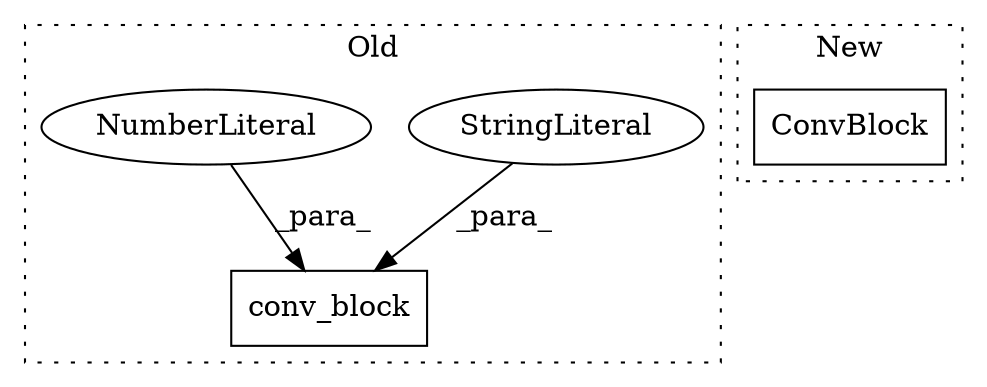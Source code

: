 digraph G {
subgraph cluster0 {
1 [label="conv_block" a="32" s="5780,5832" l="11,1" shape="box"];
3 [label="StringLiteral" a="45" s="5807" l="6" shape="ellipse"];
4 [label="NumberLiteral" a="34" s="5805" l="1" shape="ellipse"];
label = "Old";
style="dotted";
}
subgraph cluster1 {
2 [label="ConvBlock" a="32" s="5812,5828" l="10,1" shape="box"];
label = "New";
style="dotted";
}
3 -> 1 [label="_para_"];
4 -> 1 [label="_para_"];
}